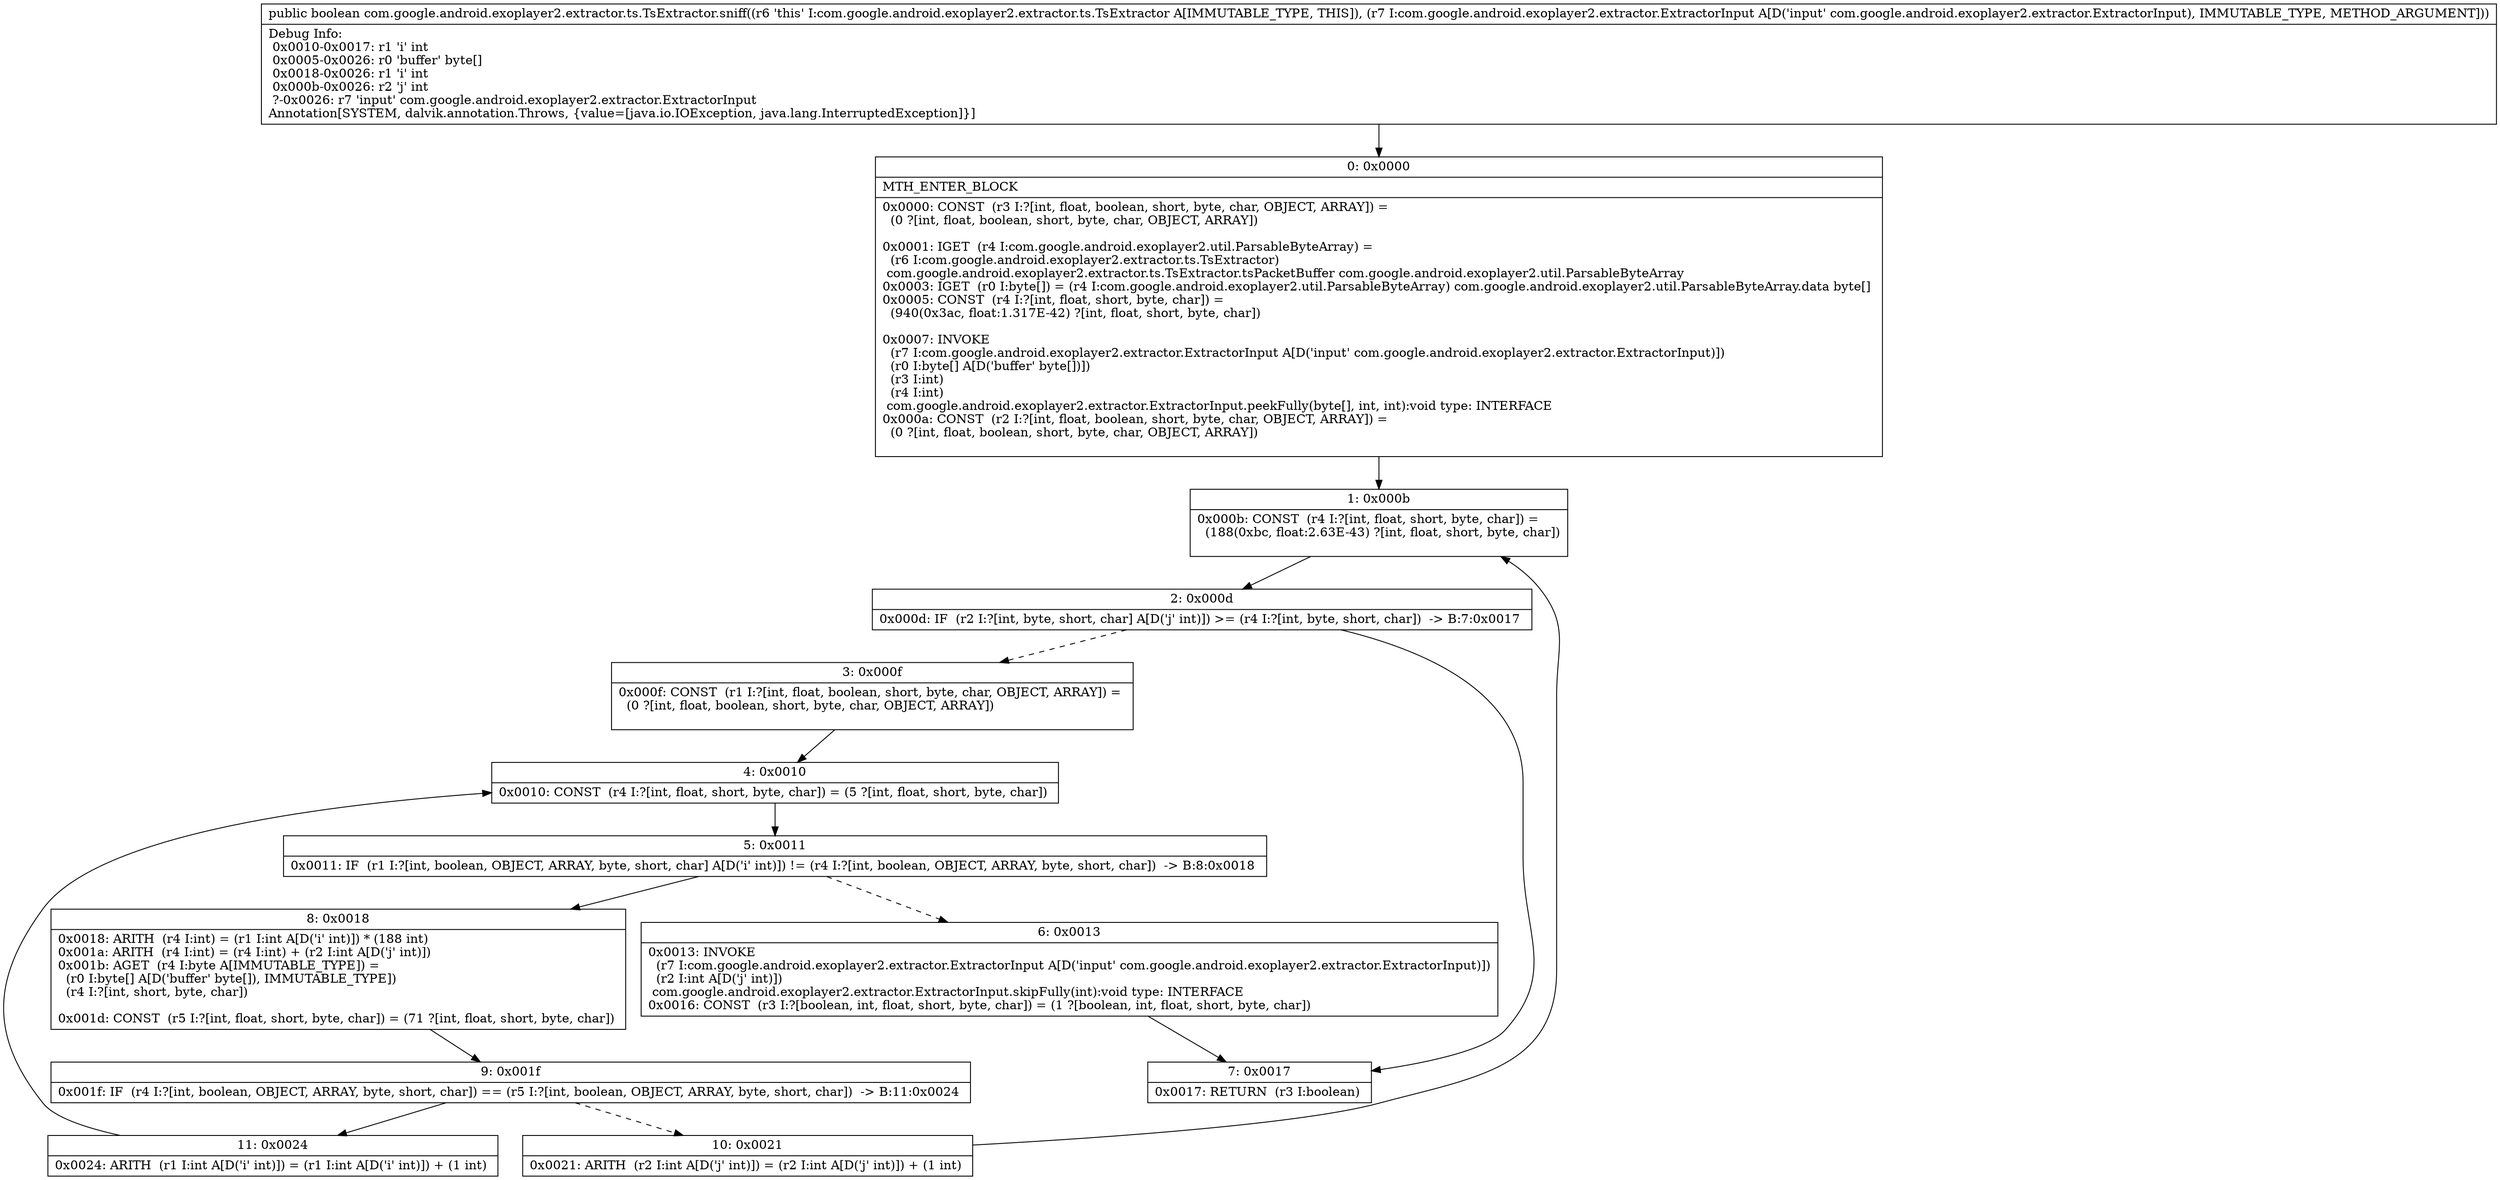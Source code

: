 digraph "CFG forcom.google.android.exoplayer2.extractor.ts.TsExtractor.sniff(Lcom\/google\/android\/exoplayer2\/extractor\/ExtractorInput;)Z" {
Node_0 [shape=record,label="{0\:\ 0x0000|MTH_ENTER_BLOCK\l|0x0000: CONST  (r3 I:?[int, float, boolean, short, byte, char, OBJECT, ARRAY]) = \l  (0 ?[int, float, boolean, short, byte, char, OBJECT, ARRAY])\l \l0x0001: IGET  (r4 I:com.google.android.exoplayer2.util.ParsableByteArray) = \l  (r6 I:com.google.android.exoplayer2.extractor.ts.TsExtractor)\l com.google.android.exoplayer2.extractor.ts.TsExtractor.tsPacketBuffer com.google.android.exoplayer2.util.ParsableByteArray \l0x0003: IGET  (r0 I:byte[]) = (r4 I:com.google.android.exoplayer2.util.ParsableByteArray) com.google.android.exoplayer2.util.ParsableByteArray.data byte[] \l0x0005: CONST  (r4 I:?[int, float, short, byte, char]) = \l  (940(0x3ac, float:1.317E\-42) ?[int, float, short, byte, char])\l \l0x0007: INVOKE  \l  (r7 I:com.google.android.exoplayer2.extractor.ExtractorInput A[D('input' com.google.android.exoplayer2.extractor.ExtractorInput)])\l  (r0 I:byte[] A[D('buffer' byte[])])\l  (r3 I:int)\l  (r4 I:int)\l com.google.android.exoplayer2.extractor.ExtractorInput.peekFully(byte[], int, int):void type: INTERFACE \l0x000a: CONST  (r2 I:?[int, float, boolean, short, byte, char, OBJECT, ARRAY]) = \l  (0 ?[int, float, boolean, short, byte, char, OBJECT, ARRAY])\l \l}"];
Node_1 [shape=record,label="{1\:\ 0x000b|0x000b: CONST  (r4 I:?[int, float, short, byte, char]) = \l  (188(0xbc, float:2.63E\-43) ?[int, float, short, byte, char])\l \l}"];
Node_2 [shape=record,label="{2\:\ 0x000d|0x000d: IF  (r2 I:?[int, byte, short, char] A[D('j' int)]) \>= (r4 I:?[int, byte, short, char])  \-\> B:7:0x0017 \l}"];
Node_3 [shape=record,label="{3\:\ 0x000f|0x000f: CONST  (r1 I:?[int, float, boolean, short, byte, char, OBJECT, ARRAY]) = \l  (0 ?[int, float, boolean, short, byte, char, OBJECT, ARRAY])\l \l}"];
Node_4 [shape=record,label="{4\:\ 0x0010|0x0010: CONST  (r4 I:?[int, float, short, byte, char]) = (5 ?[int, float, short, byte, char]) \l}"];
Node_5 [shape=record,label="{5\:\ 0x0011|0x0011: IF  (r1 I:?[int, boolean, OBJECT, ARRAY, byte, short, char] A[D('i' int)]) != (r4 I:?[int, boolean, OBJECT, ARRAY, byte, short, char])  \-\> B:8:0x0018 \l}"];
Node_6 [shape=record,label="{6\:\ 0x0013|0x0013: INVOKE  \l  (r7 I:com.google.android.exoplayer2.extractor.ExtractorInput A[D('input' com.google.android.exoplayer2.extractor.ExtractorInput)])\l  (r2 I:int A[D('j' int)])\l com.google.android.exoplayer2.extractor.ExtractorInput.skipFully(int):void type: INTERFACE \l0x0016: CONST  (r3 I:?[boolean, int, float, short, byte, char]) = (1 ?[boolean, int, float, short, byte, char]) \l}"];
Node_7 [shape=record,label="{7\:\ 0x0017|0x0017: RETURN  (r3 I:boolean) \l}"];
Node_8 [shape=record,label="{8\:\ 0x0018|0x0018: ARITH  (r4 I:int) = (r1 I:int A[D('i' int)]) * (188 int) \l0x001a: ARITH  (r4 I:int) = (r4 I:int) + (r2 I:int A[D('j' int)]) \l0x001b: AGET  (r4 I:byte A[IMMUTABLE_TYPE]) = \l  (r0 I:byte[] A[D('buffer' byte[]), IMMUTABLE_TYPE])\l  (r4 I:?[int, short, byte, char])\l \l0x001d: CONST  (r5 I:?[int, float, short, byte, char]) = (71 ?[int, float, short, byte, char]) \l}"];
Node_9 [shape=record,label="{9\:\ 0x001f|0x001f: IF  (r4 I:?[int, boolean, OBJECT, ARRAY, byte, short, char]) == (r5 I:?[int, boolean, OBJECT, ARRAY, byte, short, char])  \-\> B:11:0x0024 \l}"];
Node_10 [shape=record,label="{10\:\ 0x0021|0x0021: ARITH  (r2 I:int A[D('j' int)]) = (r2 I:int A[D('j' int)]) + (1 int) \l}"];
Node_11 [shape=record,label="{11\:\ 0x0024|0x0024: ARITH  (r1 I:int A[D('i' int)]) = (r1 I:int A[D('i' int)]) + (1 int) \l}"];
MethodNode[shape=record,label="{public boolean com.google.android.exoplayer2.extractor.ts.TsExtractor.sniff((r6 'this' I:com.google.android.exoplayer2.extractor.ts.TsExtractor A[IMMUTABLE_TYPE, THIS]), (r7 I:com.google.android.exoplayer2.extractor.ExtractorInput A[D('input' com.google.android.exoplayer2.extractor.ExtractorInput), IMMUTABLE_TYPE, METHOD_ARGUMENT]))  | Debug Info:\l  0x0010\-0x0017: r1 'i' int\l  0x0005\-0x0026: r0 'buffer' byte[]\l  0x0018\-0x0026: r1 'i' int\l  0x000b\-0x0026: r2 'j' int\l  ?\-0x0026: r7 'input' com.google.android.exoplayer2.extractor.ExtractorInput\lAnnotation[SYSTEM, dalvik.annotation.Throws, \{value=[java.io.IOException, java.lang.InterruptedException]\}]\l}"];
MethodNode -> Node_0;
Node_0 -> Node_1;
Node_1 -> Node_2;
Node_2 -> Node_3[style=dashed];
Node_2 -> Node_7;
Node_3 -> Node_4;
Node_4 -> Node_5;
Node_5 -> Node_6[style=dashed];
Node_5 -> Node_8;
Node_6 -> Node_7;
Node_8 -> Node_9;
Node_9 -> Node_10[style=dashed];
Node_9 -> Node_11;
Node_10 -> Node_1;
Node_11 -> Node_4;
}

